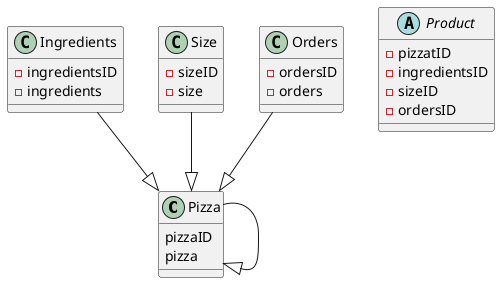 
@startuml
Pizza --|> Pizza
Ingredients --|> Pizza
Size --|> Pizza
Orders --|> Pizza

abstract class Product {
  -pizzatID
  -ingredientsID
  -sizeID
  -ordersID
}

class Pizza {
  pizzaID
  pizza
}

class Ingredients {
  -ingredientsID
  -ingredients
}

class Size {
  -sizeID
  -size
}

class Orders {
  -ordersID
  -orders
}

@enduml
